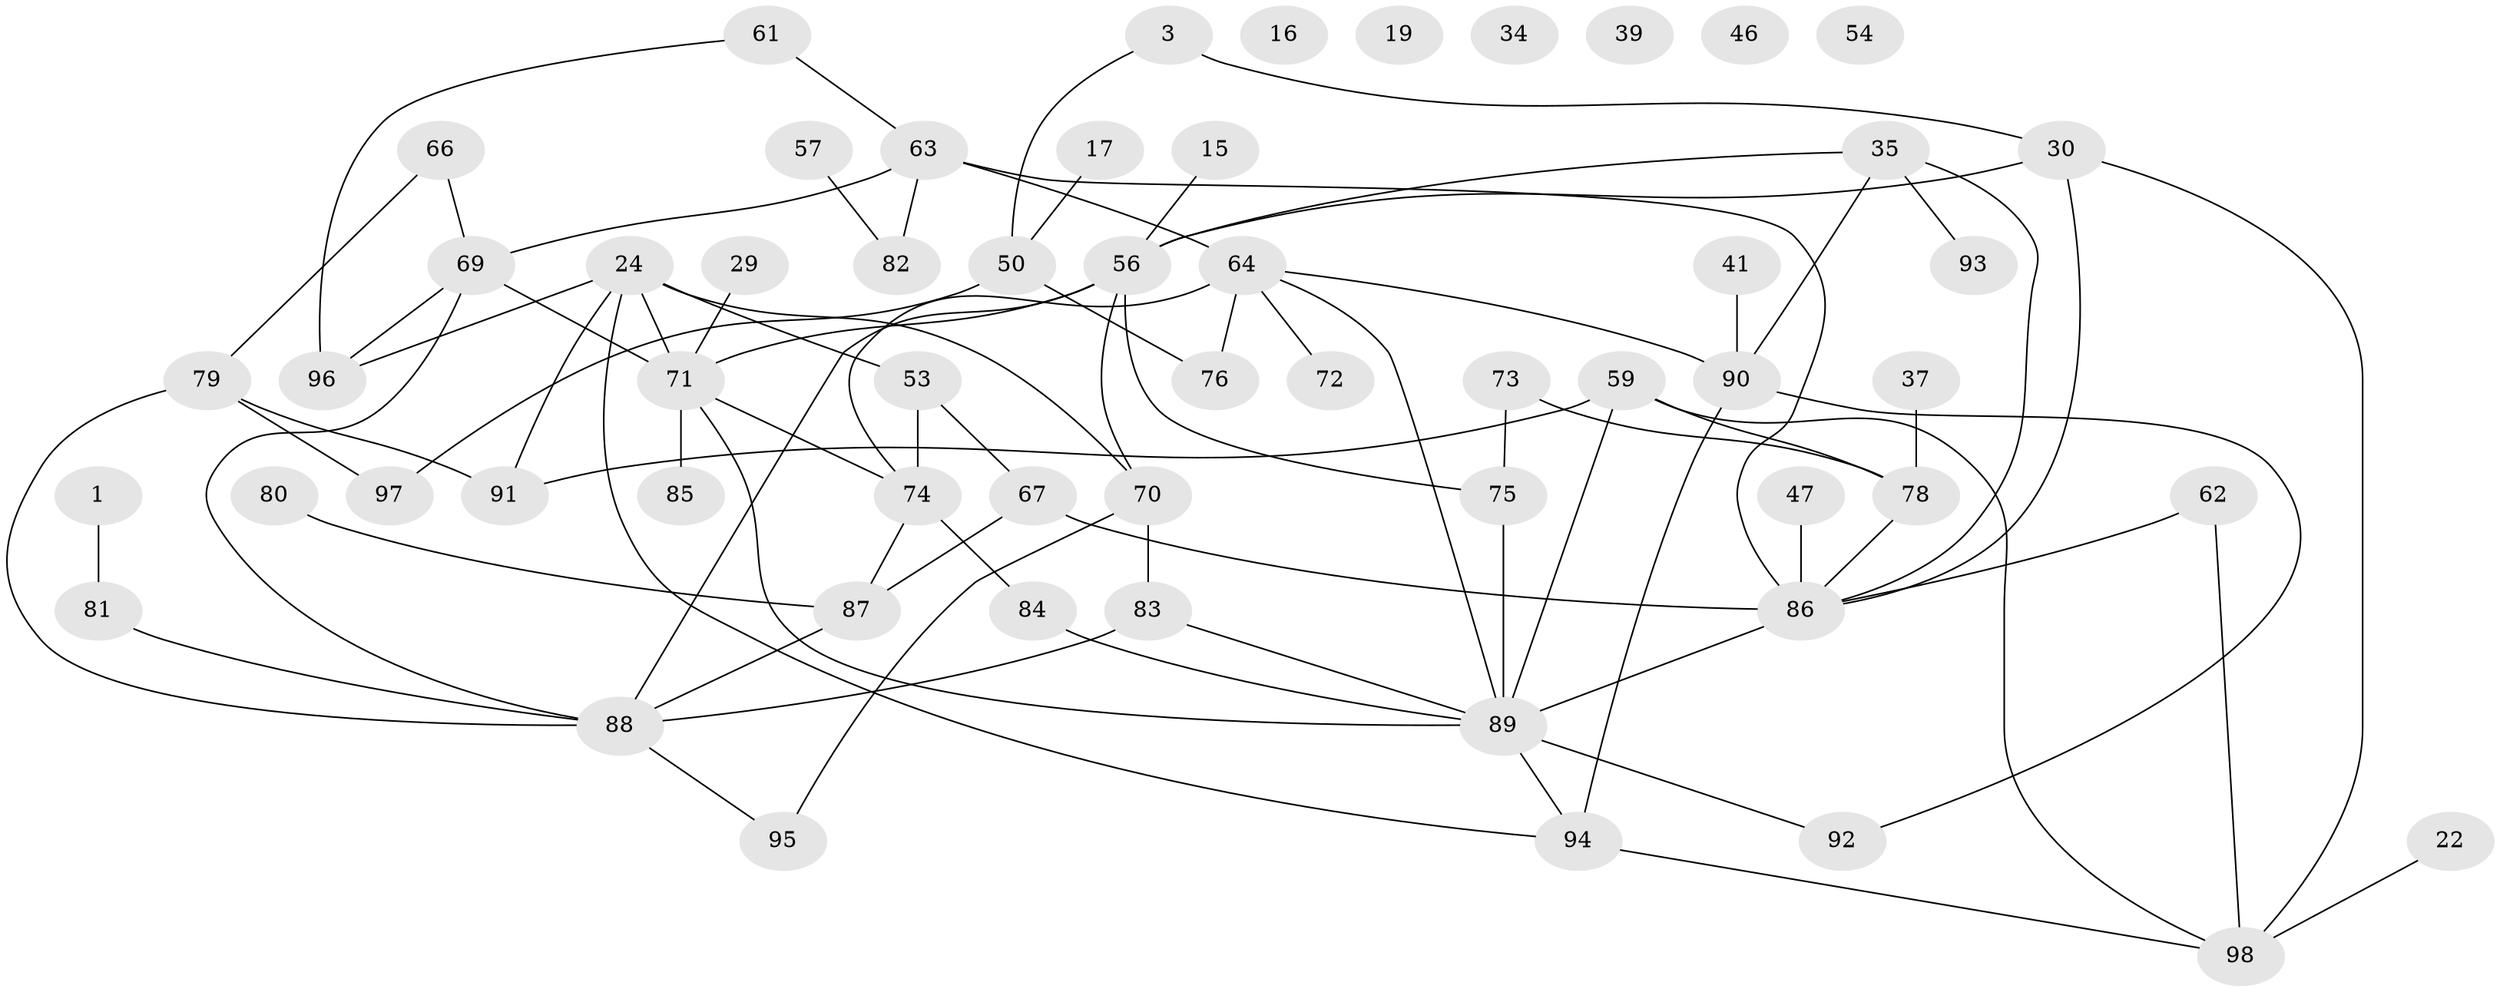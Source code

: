 // original degree distribution, {1: 0.16326530612244897, 2: 0.23469387755102042, 4: 0.22448979591836735, 3: 0.20408163265306123, 5: 0.08163265306122448, 0: 0.061224489795918366, 6: 0.02040816326530612, 8: 0.01020408163265306}
// Generated by graph-tools (version 1.1) at 2025/44/03/04/25 21:44:12]
// undirected, 58 vertices, 83 edges
graph export_dot {
graph [start="1"]
  node [color=gray90,style=filled];
  1;
  3;
  15;
  16;
  17;
  19;
  22;
  24 [super="+14"];
  29;
  30;
  34;
  35 [super="+10"];
  37;
  39;
  41;
  46;
  47;
  50;
  53;
  54;
  56 [super="+12+52"];
  57;
  59 [super="+25"];
  61 [super="+32+51"];
  62;
  63 [super="+2+13+48"];
  64 [super="+9+42"];
  66;
  67 [super="+23"];
  69 [super="+43+45"];
  70 [super="+18"];
  71 [super="+60"];
  72;
  73;
  74 [super="+26"];
  75;
  76;
  78 [super="+68"];
  79;
  80;
  81;
  82 [super="+49"];
  83 [super="+11"];
  84;
  85;
  86 [super="+65"];
  87;
  88 [super="+58"];
  89 [super="+77+20"];
  90;
  91;
  92;
  93;
  94;
  95 [super="+44"];
  96 [super="+33+38"];
  97;
  98 [super="+31+55"];
  1 -- 81;
  3 -- 30;
  3 -- 50;
  15 -- 56;
  17 -- 50;
  22 -- 98;
  24 -- 53;
  24 -- 70;
  24 -- 91;
  24 -- 94;
  24 -- 71 [weight=2];
  24 -- 96;
  29 -- 71;
  30 -- 86;
  30 -- 56;
  30 -- 98;
  35 -- 86;
  35 -- 90 [weight=2];
  35 -- 93;
  35 -- 56;
  37 -- 78;
  41 -- 90;
  47 -- 86;
  50 -- 76;
  50 -- 97;
  53 -- 67;
  53 -- 74;
  56 -- 75 [weight=2];
  56 -- 71;
  56 -- 70;
  56 -- 88;
  57 -- 82;
  59 -- 89;
  59 -- 91 [weight=2];
  59 -- 98;
  59 -- 78;
  61 -- 96;
  61 -- 63;
  62 -- 86;
  62 -- 98;
  63 -- 86 [weight=2];
  63 -- 82 [weight=2];
  63 -- 69;
  63 -- 64 [weight=2];
  64 -- 74;
  64 -- 76;
  64 -- 89;
  64 -- 90;
  64 -- 72;
  66 -- 79;
  66 -- 69;
  67 -- 87;
  67 -- 86;
  69 -- 96;
  69 -- 71;
  69 -- 88;
  70 -- 83 [weight=2];
  70 -- 95;
  71 -- 89 [weight=2];
  71 -- 85;
  71 -- 74;
  73 -- 75;
  73 -- 78;
  74 -- 87;
  74 -- 84;
  75 -- 89;
  78 -- 86 [weight=2];
  79 -- 91;
  79 -- 97;
  79 -- 88;
  80 -- 87;
  81 -- 88;
  83 -- 88 [weight=2];
  83 -- 89;
  84 -- 89;
  86 -- 89 [weight=2];
  87 -- 88;
  88 -- 95;
  89 -- 92;
  89 -- 94;
  90 -- 92;
  90 -- 94;
  94 -- 98;
}
